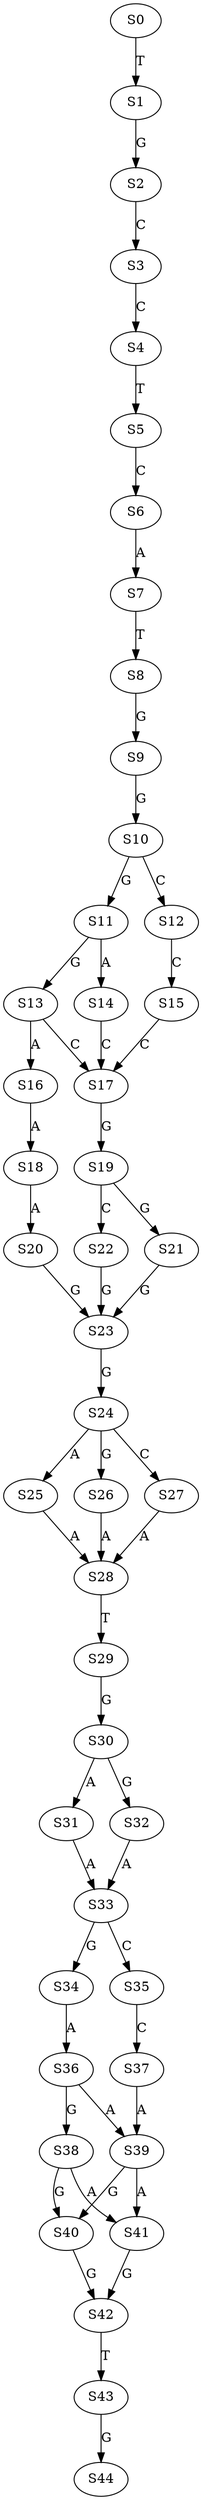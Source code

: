 strict digraph  {
	S0 -> S1 [ label = T ];
	S1 -> S2 [ label = G ];
	S2 -> S3 [ label = C ];
	S3 -> S4 [ label = C ];
	S4 -> S5 [ label = T ];
	S5 -> S6 [ label = C ];
	S6 -> S7 [ label = A ];
	S7 -> S8 [ label = T ];
	S8 -> S9 [ label = G ];
	S9 -> S10 [ label = G ];
	S10 -> S11 [ label = G ];
	S10 -> S12 [ label = C ];
	S11 -> S13 [ label = G ];
	S11 -> S14 [ label = A ];
	S12 -> S15 [ label = C ];
	S13 -> S16 [ label = A ];
	S13 -> S17 [ label = C ];
	S14 -> S17 [ label = C ];
	S15 -> S17 [ label = C ];
	S16 -> S18 [ label = A ];
	S17 -> S19 [ label = G ];
	S18 -> S20 [ label = A ];
	S19 -> S21 [ label = G ];
	S19 -> S22 [ label = C ];
	S20 -> S23 [ label = G ];
	S21 -> S23 [ label = G ];
	S22 -> S23 [ label = G ];
	S23 -> S24 [ label = G ];
	S24 -> S25 [ label = A ];
	S24 -> S26 [ label = G ];
	S24 -> S27 [ label = C ];
	S25 -> S28 [ label = A ];
	S26 -> S28 [ label = A ];
	S27 -> S28 [ label = A ];
	S28 -> S29 [ label = T ];
	S29 -> S30 [ label = G ];
	S30 -> S31 [ label = A ];
	S30 -> S32 [ label = G ];
	S31 -> S33 [ label = A ];
	S32 -> S33 [ label = A ];
	S33 -> S34 [ label = G ];
	S33 -> S35 [ label = C ];
	S34 -> S36 [ label = A ];
	S35 -> S37 [ label = C ];
	S36 -> S38 [ label = G ];
	S36 -> S39 [ label = A ];
	S37 -> S39 [ label = A ];
	S38 -> S40 [ label = G ];
	S38 -> S41 [ label = A ];
	S39 -> S41 [ label = A ];
	S39 -> S40 [ label = G ];
	S40 -> S42 [ label = G ];
	S41 -> S42 [ label = G ];
	S42 -> S43 [ label = T ];
	S43 -> S44 [ label = G ];
}
